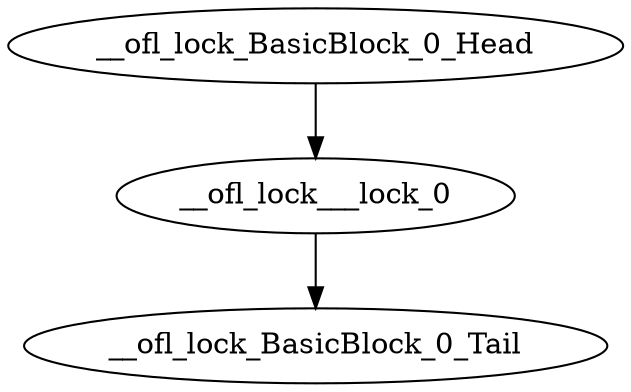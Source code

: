 digraph G {
    "__ofl_lock_BasicBlock_0_Head" -> "__ofl_lock___lock_0"
    "__ofl_lock___lock_0" -> "__ofl_lock_BasicBlock_0_Tail"
}

